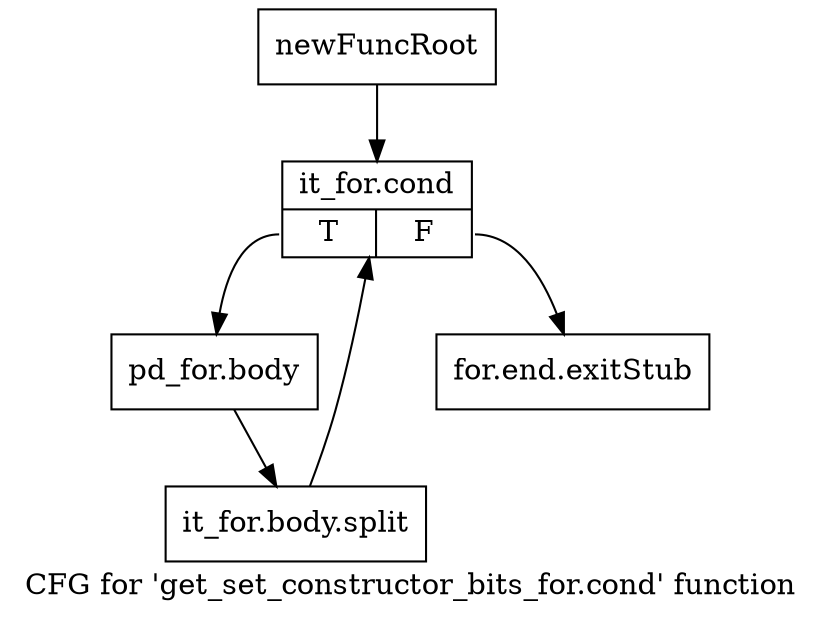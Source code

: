 digraph "CFG for 'get_set_constructor_bits_for.cond' function" {
	label="CFG for 'get_set_constructor_bits_for.cond' function";

	Node0xc4fe860 [shape=record,label="{newFuncRoot}"];
	Node0xc4fe860 -> Node0xc503780;
	Node0xc503730 [shape=record,label="{for.end.exitStub}"];
	Node0xc503780 [shape=record,label="{it_for.cond|{<s0>T|<s1>F}}"];
	Node0xc503780:s0 -> Node0xc5037d0;
	Node0xc503780:s1 -> Node0xc503730;
	Node0xc5037d0 [shape=record,label="{pd_for.body}"];
	Node0xc5037d0 -> Node0xfbec9e0;
	Node0xfbec9e0 [shape=record,label="{it_for.body.split}"];
	Node0xfbec9e0 -> Node0xc503780;
}
